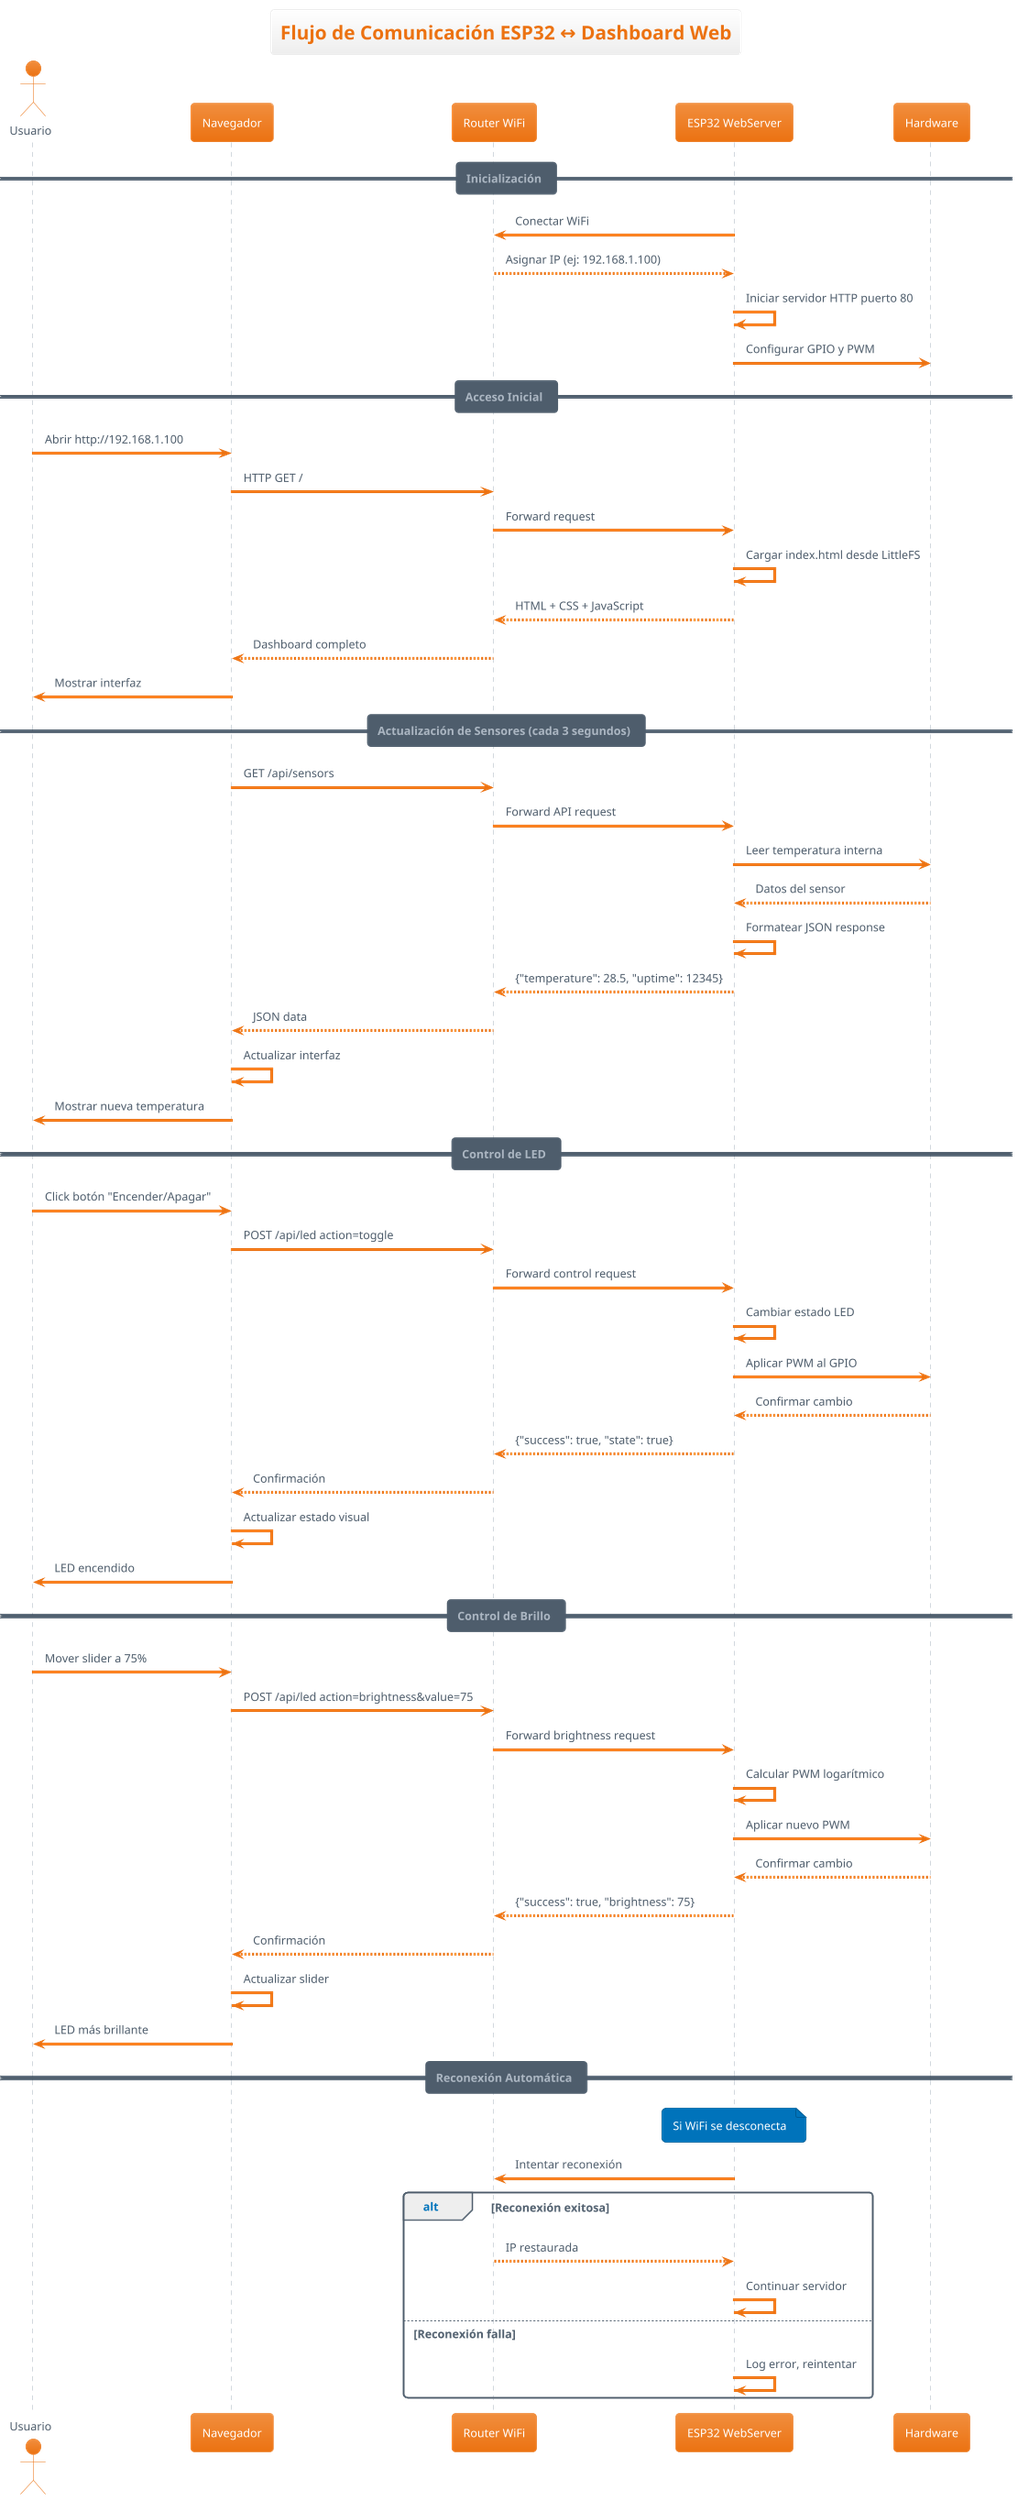 @startuml flujo_comunicacion_iot

!theme aws-orange
title Flujo de Comunicación ESP32 ↔ Dashboard Web

actor "Usuario" as user
participant "Navegador" as browser
participant "Router WiFi" as router
participant "ESP32 WebServer" as esp32
participant "Hardware" as hw

== Inicialización ==
esp32 -> router : Conectar WiFi
esp32 <-- router : Asignar IP (ej: 192.168.1.100)
esp32 -> esp32 : Iniciar servidor HTTP puerto 80
esp32 -> hw : Configurar GPIO y PWM

== Acceso Inicial ==
user -> browser : Abrir http://192.168.1.100
browser -> router : HTTP GET /
router -> esp32 : Forward request
esp32 -> esp32 : Cargar index.html desde LittleFS
esp32 --> router : HTML + CSS + JavaScript
router --> browser : Dashboard completo
browser -> user : Mostrar interfaz

== Actualización de Sensores (cada 3 segundos) ==
browser -> router : GET /api/sensors
router -> esp32 : Forward API request
esp32 -> hw : Leer temperatura interna
hw --> esp32 : Datos del sensor
esp32 -> esp32 : Formatear JSON response
esp32 --> router : {"temperature": 28.5, "uptime": 12345}
router --> browser : JSON data
browser -> browser : Actualizar interfaz
browser -> user : Mostrar nueva temperatura

== Control de LED ==
user -> browser : Click botón "Encender/Apagar"
browser -> router : POST /api/led action=toggle
router -> esp32 : Forward control request
esp32 -> esp32 : Cambiar estado LED
esp32 -> hw : Aplicar PWM al GPIO
hw --> esp32 : Confirmar cambio
esp32 --> router : {"success": true, "state": true}
router --> browser : Confirmación
browser -> browser : Actualizar estado visual
browser -> user : LED encendido

== Control de Brillo ==
user -> browser : Mover slider a 75%
browser -> router : POST /api/led action=brightness&value=75
router -> esp32 : Forward brightness request
esp32 -> esp32 : Calcular PWM logarítmico
esp32 -> hw : Aplicar nuevo PWM
hw --> esp32 : Confirmar cambio
esp32 --> router : {"success": true, "brightness": 75}
router --> browser : Confirmación
browser -> browser : Actualizar slider
browser -> user : LED más brillante

== Reconexión Automática ==
note over esp32 : Si WiFi se desconecta
esp32 -> router : Intentar reconexión
alt Reconexión exitosa
    esp32 <-- router : IP restaurada
    esp32 -> esp32 : Continuar servidor
else Reconexión falla
    esp32 -> esp32 : Log error, reintentar
end

@enduml